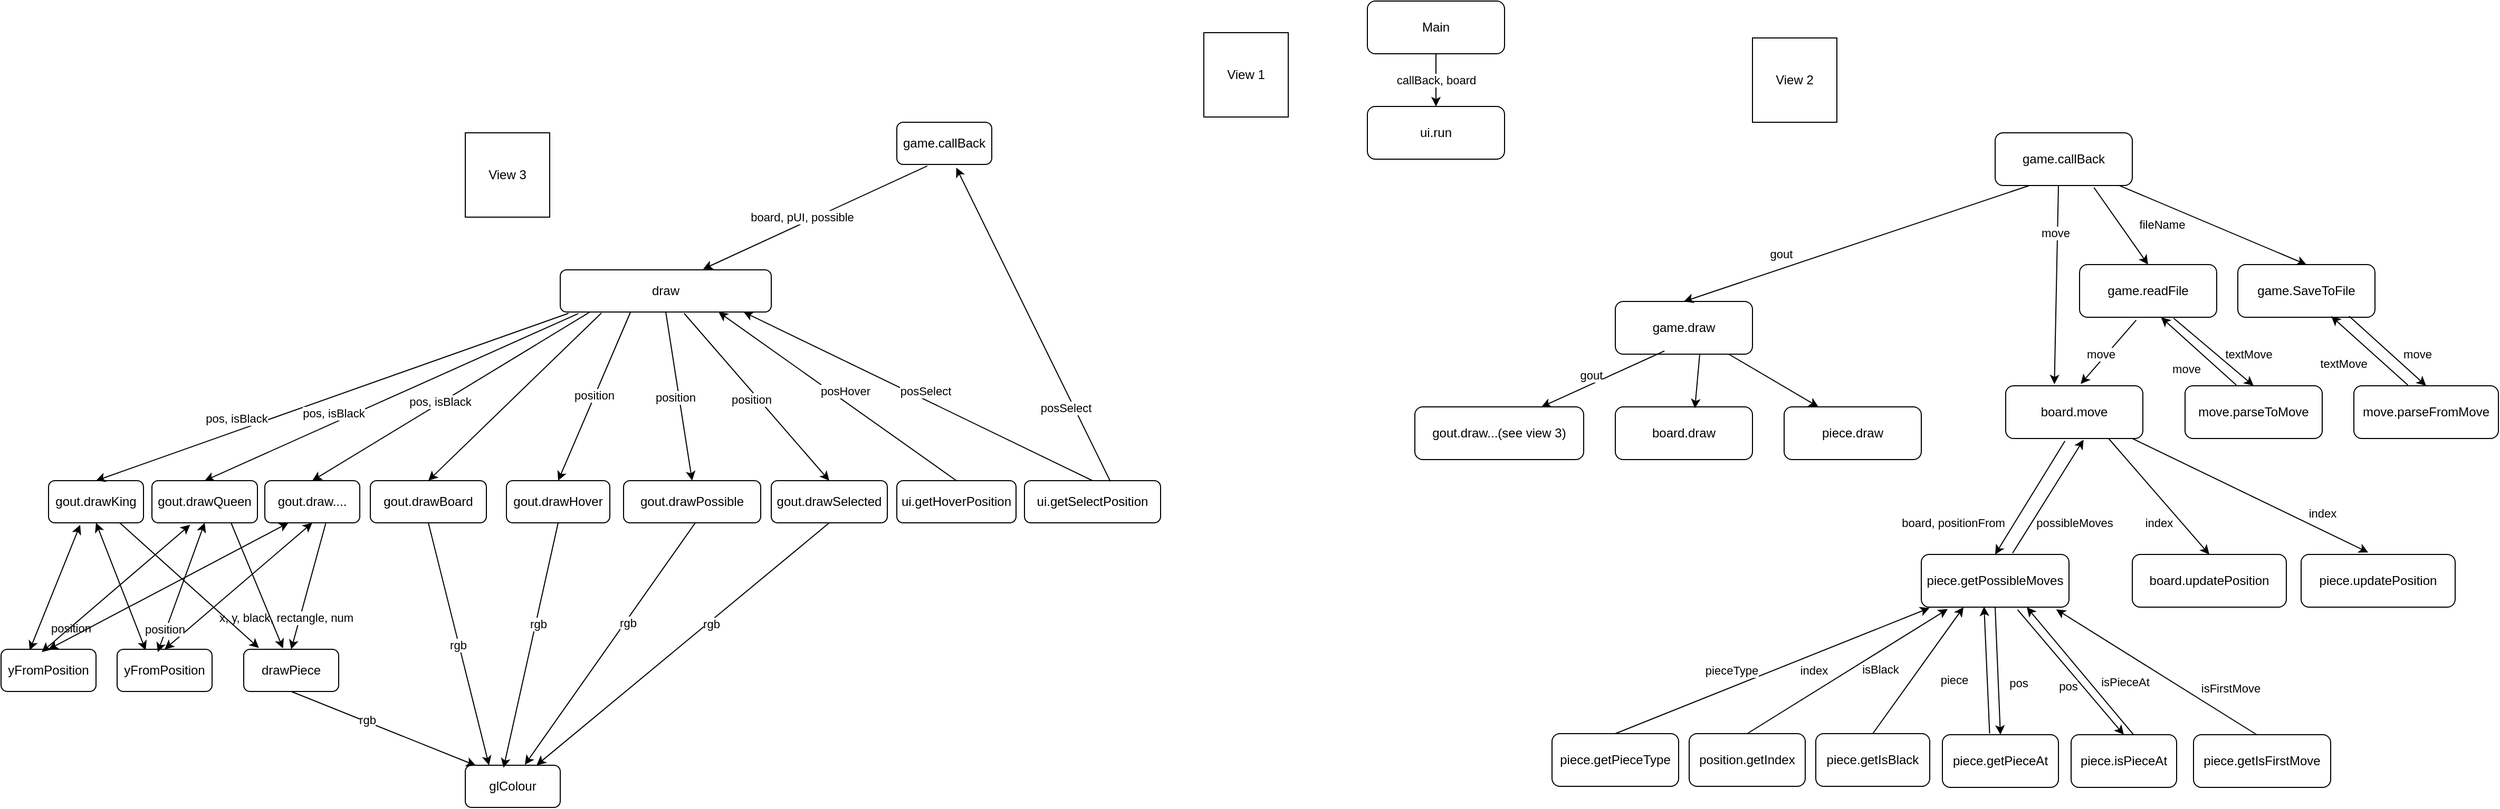 <mxfile version="24.7.16">
  <diagram id="C5RBs43oDa-KdzZeNtuy" name="Page-1">
    <mxGraphModel dx="2978" dy="951" grid="1" gridSize="10" guides="1" tooltips="1" connect="1" arrows="1" fold="1" page="1" pageScale="1" pageWidth="827" pageHeight="1169" math="0" shadow="0">
      <root>
        <mxCell id="WIyWlLk6GJQsqaUBKTNV-0" />
        <mxCell id="WIyWlLk6GJQsqaUBKTNV-1" parent="WIyWlLk6GJQsqaUBKTNV-0" />
        <mxCell id="sFm-YpRzGea-GavigfYg-17" value="callBack, board" style="edgeStyle=orthogonalEdgeStyle;rounded=0;orthogonalLoop=1;jettySize=auto;html=1;" parent="WIyWlLk6GJQsqaUBKTNV-1" source="WIyWlLk6GJQsqaUBKTNV-11" target="sFm-YpRzGea-GavigfYg-0" edge="1">
          <mxGeometry relative="1" as="geometry" />
        </mxCell>
        <mxCell id="WIyWlLk6GJQsqaUBKTNV-11" value="Main" style="rounded=1;whiteSpace=wrap;html=1;fontSize=12;glass=0;strokeWidth=1;shadow=0;" parent="WIyWlLk6GJQsqaUBKTNV-1" vertex="1">
          <mxGeometry x="-315" y="215" width="130" height="50" as="geometry" />
        </mxCell>
        <mxCell id="sFm-YpRzGea-GavigfYg-0" value="ui.run" style="rounded=1;whiteSpace=wrap;html=1;fontSize=12;glass=0;strokeWidth=1;shadow=0;" parent="WIyWlLk6GJQsqaUBKTNV-1" vertex="1">
          <mxGeometry x="-315" y="315" width="130" height="50" as="geometry" />
        </mxCell>
        <mxCell id="sFm-YpRzGea-GavigfYg-1" value="board.draw" style="rounded=1;whiteSpace=wrap;html=1;fontSize=12;glass=0;strokeWidth=1;shadow=0;" parent="WIyWlLk6GJQsqaUBKTNV-1" vertex="1">
          <mxGeometry x="-80" y="600" width="130" height="50" as="geometry" />
        </mxCell>
        <mxCell id="sFm-YpRzGea-GavigfYg-2" value="game.callBack" style="rounded=1;whiteSpace=wrap;html=1;fontSize=12;glass=0;strokeWidth=1;shadow=0;" parent="WIyWlLk6GJQsqaUBKTNV-1" vertex="1">
          <mxGeometry x="280" y="340" width="130" height="50" as="geometry" />
        </mxCell>
        <mxCell id="sFm-YpRzGea-GavigfYg-3" value="game.readFile" style="rounded=1;whiteSpace=wrap;html=1;fontSize=12;glass=0;strokeWidth=1;shadow=0;" parent="WIyWlLk6GJQsqaUBKTNV-1" vertex="1">
          <mxGeometry x="360" y="465" width="130" height="50" as="geometry" />
        </mxCell>
        <mxCell id="sFm-YpRzGea-GavigfYg-4" value="game.draw" style="rounded=1;whiteSpace=wrap;html=1;fontSize=12;glass=0;strokeWidth=1;shadow=0;" parent="WIyWlLk6GJQsqaUBKTNV-1" vertex="1">
          <mxGeometry x="-80" y="500" width="130" height="50" as="geometry" />
        </mxCell>
        <mxCell id="sFm-YpRzGea-GavigfYg-12" value="board.updatePosition" style="rounded=1;whiteSpace=wrap;html=1;fontSize=12;glass=0;strokeWidth=1;shadow=0;" parent="WIyWlLk6GJQsqaUBKTNV-1" vertex="1">
          <mxGeometry x="410" y="740" width="146" height="50" as="geometry" />
        </mxCell>
        <mxCell id="sFm-YpRzGea-GavigfYg-13" value="&lt;span style=&quot;text-align: left; text-wrap: nowrap;&quot;&gt;piece.&lt;/span&gt;&lt;span style=&quot;text-align: left; text-wrap: nowrap;&quot;&gt;getPieceAt&lt;/span&gt;" style="rounded=1;whiteSpace=wrap;html=1;fontSize=12;glass=0;strokeWidth=1;shadow=0;" parent="WIyWlLk6GJQsqaUBKTNV-1" vertex="1">
          <mxGeometry x="230" y="911" width="110" height="50" as="geometry" />
        </mxCell>
        <mxCell id="sFm-YpRzGea-GavigfYg-14" value="move.parseToMove" style="rounded=1;whiteSpace=wrap;html=1;fontSize=12;glass=0;strokeWidth=1;shadow=0;" parent="WIyWlLk6GJQsqaUBKTNV-1" vertex="1">
          <mxGeometry x="460" y="580" width="130" height="50" as="geometry" />
        </mxCell>
        <mxCell id="sFm-YpRzGea-GavigfYg-15" value="piece.getPossibleMoves" style="rounded=1;whiteSpace=wrap;html=1;fontSize=12;glass=0;strokeWidth=1;shadow=0;" parent="WIyWlLk6GJQsqaUBKTNV-1" vertex="1">
          <mxGeometry x="210" y="740" width="140" height="50" as="geometry" />
        </mxCell>
        <mxCell id="sFm-YpRzGea-GavigfYg-16" value="board.move" style="rounded=1;whiteSpace=wrap;html=1;fontSize=12;glass=0;strokeWidth=1;shadow=0;" parent="WIyWlLk6GJQsqaUBKTNV-1" vertex="1">
          <mxGeometry x="290" y="580" width="130" height="50" as="geometry" />
        </mxCell>
        <mxCell id="sFm-YpRzGea-GavigfYg-18" value="piece.draw" style="rounded=1;whiteSpace=wrap;html=1;fontSize=12;glass=0;strokeWidth=1;shadow=0;" parent="WIyWlLk6GJQsqaUBKTNV-1" vertex="1">
          <mxGeometry x="80" y="600" width="130" height="50" as="geometry" />
        </mxCell>
        <mxCell id="sFm-YpRzGea-GavigfYg-20" value="gout.draw...(see view 3)" style="rounded=1;whiteSpace=wrap;html=1;fontSize=12;glass=0;strokeWidth=1;shadow=0;" parent="WIyWlLk6GJQsqaUBKTNV-1" vertex="1">
          <mxGeometry x="-270" y="600" width="160" height="50" as="geometry" />
        </mxCell>
        <mxCell id="sFm-YpRzGea-GavigfYg-21" value="" style="endArrow=classic;html=1;rounded=0;entryX=0.75;entryY=0;entryDx=0;entryDy=0;exitX=0.358;exitY=0.94;exitDx=0;exitDy=0;exitPerimeter=0;" parent="WIyWlLk6GJQsqaUBKTNV-1" source="sFm-YpRzGea-GavigfYg-4" target="sFm-YpRzGea-GavigfYg-20" edge="1">
          <mxGeometry width="50" height="50" relative="1" as="geometry">
            <mxPoint x="-30" y="560" as="sourcePoint" />
            <mxPoint x="-60" y="600" as="targetPoint" />
          </mxGeometry>
        </mxCell>
        <mxCell id="3GuK9QYulZX3crndDD6Z-28" value="gout" style="edgeLabel;html=1;align=center;verticalAlign=middle;resizable=0;points=[];" vertex="1" connectable="0" parent="sFm-YpRzGea-GavigfYg-21">
          <mxGeometry x="-0.18" y="1" relative="1" as="geometry">
            <mxPoint x="-22" as="offset" />
          </mxGeometry>
        </mxCell>
        <mxCell id="sFm-YpRzGea-GavigfYg-22" value="" style="endArrow=classic;html=1;rounded=0;entryX=0.58;entryY=0.028;entryDx=0;entryDy=0;entryPerimeter=0;" parent="WIyWlLk6GJQsqaUBKTNV-1" target="sFm-YpRzGea-GavigfYg-1" edge="1">
          <mxGeometry width="50" height="50" relative="1" as="geometry">
            <mxPoint y="550" as="sourcePoint" />
            <mxPoint x="50" y="600" as="targetPoint" />
          </mxGeometry>
        </mxCell>
        <mxCell id="sFm-YpRzGea-GavigfYg-23" value="" style="endArrow=classic;html=1;rounded=0;entryX=0.25;entryY=0;entryDx=0;entryDy=0;" parent="WIyWlLk6GJQsqaUBKTNV-1" source="sFm-YpRzGea-GavigfYg-4" target="sFm-YpRzGea-GavigfYg-18" edge="1">
          <mxGeometry width="50" height="50" relative="1" as="geometry">
            <mxPoint x="139" y="537" as="sourcePoint" />
            <mxPoint x="30" y="590" as="targetPoint" />
          </mxGeometry>
        </mxCell>
        <mxCell id="sFm-YpRzGea-GavigfYg-24" value="" style="endArrow=classic;html=1;rounded=0;entryX=0.5;entryY=0;entryDx=0;entryDy=0;exitX=0.25;exitY=1;exitDx=0;exitDy=0;" parent="WIyWlLk6GJQsqaUBKTNV-1" source="sFm-YpRzGea-GavigfYg-2" edge="1" target="sFm-YpRzGea-GavigfYg-4">
          <mxGeometry width="50" height="50" relative="1" as="geometry">
            <mxPoint x="189" y="507" as="sourcePoint" />
            <mxPoint x="80" y="560" as="targetPoint" />
          </mxGeometry>
        </mxCell>
        <mxCell id="3GuK9QYulZX3crndDD6Z-25" value="gout" style="edgeLabel;html=1;align=center;verticalAlign=middle;resizable=0;points=[];" vertex="1" connectable="0" parent="sFm-YpRzGea-GavigfYg-24">
          <mxGeometry x="0.438" y="-2" relative="1" as="geometry">
            <mxPoint y="-12" as="offset" />
          </mxGeometry>
        </mxCell>
        <mxCell id="sFm-YpRzGea-GavigfYg-25" value="" style="endArrow=classic;html=1;rounded=0;entryX=0.5;entryY=0;entryDx=0;entryDy=0;exitX=0.72;exitY=1.037;exitDx=0;exitDy=0;exitPerimeter=0;" parent="WIyWlLk6GJQsqaUBKTNV-1" source="sFm-YpRzGea-GavigfYg-2" target="sFm-YpRzGea-GavigfYg-3" edge="1">
          <mxGeometry width="50" height="50" relative="1" as="geometry">
            <mxPoint x="363" y="390" as="sourcePoint" />
            <mxPoint x="130" y="560" as="targetPoint" />
          </mxGeometry>
        </mxCell>
        <mxCell id="3GuK9QYulZX3crndDD6Z-4" value="fileName" style="edgeLabel;html=1;align=center;verticalAlign=middle;resizable=0;points=[];" vertex="1" connectable="0" parent="sFm-YpRzGea-GavigfYg-25">
          <mxGeometry x="-0.112" y="-3" relative="1" as="geometry">
            <mxPoint x="44" y="1" as="offset" />
          </mxGeometry>
        </mxCell>
        <mxCell id="sFm-YpRzGea-GavigfYg-28" value="" style="endArrow=classic;html=1;rounded=0;entryX=0.5;entryY=0;entryDx=0;entryDy=0;exitX=0.686;exitY=1.018;exitDx=0;exitDy=0;exitPerimeter=0;" parent="WIyWlLk6GJQsqaUBKTNV-1" source="sFm-YpRzGea-GavigfYg-3" target="sFm-YpRzGea-GavigfYg-14" edge="1">
          <mxGeometry width="50" height="50" relative="1" as="geometry">
            <mxPoint x="384" y="484" as="sourcePoint" />
            <mxPoint x="410" y="620" as="targetPoint" />
          </mxGeometry>
        </mxCell>
        <mxCell id="3GuK9QYulZX3crndDD6Z-8" value="textMove" style="edgeLabel;html=1;align=center;verticalAlign=middle;resizable=0;points=[];" vertex="1" connectable="0" parent="sFm-YpRzGea-GavigfYg-28">
          <mxGeometry x="0.065" y="-1" relative="1" as="geometry">
            <mxPoint x="31" y="-1" as="offset" />
          </mxGeometry>
        </mxCell>
        <mxCell id="sFm-YpRzGea-GavigfYg-29" value="" style="endArrow=classic;html=1;rounded=0;exitX=0.432;exitY=1.048;exitDx=0;exitDy=0;exitPerimeter=0;entryX=0.5;entryY=0;entryDx=0;entryDy=0;" parent="WIyWlLk6GJQsqaUBKTNV-1" source="sFm-YpRzGea-GavigfYg-16" edge="1" target="sFm-YpRzGea-GavigfYg-15">
          <mxGeometry width="50" height="50" relative="1" as="geometry">
            <mxPoint x="490" y="680" as="sourcePoint" />
            <mxPoint x="490" y="740" as="targetPoint" />
          </mxGeometry>
        </mxCell>
        <mxCell id="3GuK9QYulZX3crndDD6Z-3" value="board, positionFrom" style="edgeLabel;html=1;align=center;verticalAlign=middle;resizable=0;points=[];" vertex="1" connectable="0" parent="sFm-YpRzGea-GavigfYg-29">
          <mxGeometry x="-0.016" y="-1" relative="1" as="geometry">
            <mxPoint x="-73" y="25" as="offset" />
          </mxGeometry>
        </mxCell>
        <mxCell id="sFm-YpRzGea-GavigfYg-30" value="" style="endArrow=classic;html=1;rounded=0;entryX=0.355;entryY=-0.029;entryDx=0;entryDy=0;entryPerimeter=0;" parent="WIyWlLk6GJQsqaUBKTNV-1" edge="1" target="sFm-YpRzGea-GavigfYg-16">
          <mxGeometry width="50" height="50" relative="1" as="geometry">
            <mxPoint x="340" y="390" as="sourcePoint" />
            <mxPoint x="450" y="620" as="targetPoint" />
          </mxGeometry>
        </mxCell>
        <mxCell id="3GuK9QYulZX3crndDD6Z-12" value="move" style="edgeLabel;html=1;align=center;verticalAlign=middle;resizable=0;points=[];" vertex="1" connectable="0" parent="sFm-YpRzGea-GavigfYg-30">
          <mxGeometry x="0.419" y="1" relative="1" as="geometry">
            <mxPoint x="-2" y="-89" as="offset" />
          </mxGeometry>
        </mxCell>
        <mxCell id="3GuK9QYulZX3crndDD6Z-1" value="" style="endArrow=classic;html=1;rounded=0;exitX=0.618;exitY=-0.025;exitDx=0;exitDy=0;exitPerimeter=0;entryX=0.568;entryY=1.022;entryDx=0;entryDy=0;entryPerimeter=0;" edge="1" parent="WIyWlLk6GJQsqaUBKTNV-1" source="sFm-YpRzGea-GavigfYg-15" target="sFm-YpRzGea-GavigfYg-16">
          <mxGeometry width="50" height="50" relative="1" as="geometry">
            <mxPoint x="426" y="632" as="sourcePoint" />
            <mxPoint x="410" y="730" as="targetPoint" />
          </mxGeometry>
        </mxCell>
        <mxCell id="3GuK9QYulZX3crndDD6Z-2" value="possibleMoves" style="edgeLabel;html=1;align=center;verticalAlign=middle;resizable=0;points=[];" vertex="1" connectable="0" parent="3GuK9QYulZX3crndDD6Z-1">
          <mxGeometry x="0.188" y="2" relative="1" as="geometry">
            <mxPoint x="20" y="36" as="offset" />
          </mxGeometry>
        </mxCell>
        <mxCell id="3GuK9QYulZX3crndDD6Z-6" value="" style="endArrow=classic;html=1;rounded=0;entryX=0.547;entryY=-0.035;entryDx=0;entryDy=0;entryPerimeter=0;exitX=0.413;exitY=1.054;exitDx=0;exitDy=0;exitPerimeter=0;" edge="1" parent="WIyWlLk6GJQsqaUBKTNV-1" source="sFm-YpRzGea-GavigfYg-3" target="sFm-YpRzGea-GavigfYg-16">
          <mxGeometry width="50" height="50" relative="1" as="geometry">
            <mxPoint x="350" y="400" as="sourcePoint" />
            <mxPoint x="346" y="679" as="targetPoint" />
          </mxGeometry>
        </mxCell>
        <mxCell id="3GuK9QYulZX3crndDD6Z-11" value="move" style="edgeLabel;html=1;align=center;verticalAlign=middle;resizable=0;points=[];" vertex="1" connectable="0" parent="3GuK9QYulZX3crndDD6Z-6">
          <mxGeometry x="-0.376" relative="1" as="geometry">
            <mxPoint x="-18" y="13" as="offset" />
          </mxGeometry>
        </mxCell>
        <mxCell id="3GuK9QYulZX3crndDD6Z-9" value="" style="endArrow=classic;html=1;rounded=0;entryX=0.594;entryY=1;entryDx=0;entryDy=0;entryPerimeter=0;exitX=0.374;exitY=-0.013;exitDx=0;exitDy=0;exitPerimeter=0;" edge="1" parent="WIyWlLk6GJQsqaUBKTNV-1" source="sFm-YpRzGea-GavigfYg-14" target="sFm-YpRzGea-GavigfYg-3">
          <mxGeometry width="50" height="50" relative="1" as="geometry">
            <mxPoint x="538.02" y="597.05" as="sourcePoint" />
            <mxPoint x="470.0" y="525.0" as="targetPoint" />
          </mxGeometry>
        </mxCell>
        <mxCell id="3GuK9QYulZX3crndDD6Z-10" value="move" style="edgeLabel;html=1;align=center;verticalAlign=middle;resizable=0;points=[];" vertex="1" connectable="0" parent="3GuK9QYulZX3crndDD6Z-9">
          <mxGeometry x="0.065" y="-1" relative="1" as="geometry">
            <mxPoint x="-11" y="19" as="offset" />
          </mxGeometry>
        </mxCell>
        <mxCell id="3GuK9QYulZX3crndDD6Z-13" value="" style="endArrow=classic;html=1;rounded=0;exitX=0.75;exitY=1;exitDx=0;exitDy=0;entryX=0.5;entryY=0;entryDx=0;entryDy=0;" edge="1" parent="WIyWlLk6GJQsqaUBKTNV-1" source="sFm-YpRzGea-GavigfYg-16" target="sFm-YpRzGea-GavigfYg-12">
          <mxGeometry width="50" height="50" relative="1" as="geometry">
            <mxPoint x="700" y="848" as="sourcePoint" />
            <mxPoint x="702" y="670" as="targetPoint" />
          </mxGeometry>
        </mxCell>
        <mxCell id="3GuK9QYulZX3crndDD6Z-14" value="index" style="edgeLabel;html=1;align=center;verticalAlign=middle;resizable=0;points=[];" vertex="1" connectable="0" parent="3GuK9QYulZX3crndDD6Z-13">
          <mxGeometry x="0.188" y="2" relative="1" as="geometry">
            <mxPoint x="-11" y="16" as="offset" />
          </mxGeometry>
        </mxCell>
        <mxCell id="3GuK9QYulZX3crndDD6Z-15" value="&lt;span style=&quot;text-align: left; text-wrap: nowrap;&quot;&gt;piece.&lt;/span&gt;&lt;span style=&quot;text-align: left; text-wrap: nowrap;&quot;&gt;isPieceAt&lt;/span&gt;" style="rounded=1;whiteSpace=wrap;html=1;fontSize=12;glass=0;strokeWidth=1;shadow=0;" vertex="1" parent="WIyWlLk6GJQsqaUBKTNV-1">
          <mxGeometry x="352" y="911" width="100" height="50" as="geometry" />
        </mxCell>
        <mxCell id="3GuK9QYulZX3crndDD6Z-16" value="" style="endArrow=classic;html=1;rounded=0;entryX=0.5;entryY=0;entryDx=0;entryDy=0;exitX=0.5;exitY=1;exitDx=0;exitDy=0;" edge="1" parent="WIyWlLk6GJQsqaUBKTNV-1" source="sFm-YpRzGea-GavigfYg-15" target="sFm-YpRzGea-GavigfYg-13">
          <mxGeometry width="50" height="50" relative="1" as="geometry">
            <mxPoint x="270" y="820" as="sourcePoint" />
            <mxPoint x="126.52" y="800.0" as="targetPoint" />
          </mxGeometry>
        </mxCell>
        <mxCell id="3GuK9QYulZX3crndDD6Z-17" value="pos" style="edgeLabel;html=1;align=center;verticalAlign=middle;resizable=0;points=[];" vertex="1" connectable="0" parent="3GuK9QYulZX3crndDD6Z-16">
          <mxGeometry x="0.188" y="2" relative="1" as="geometry">
            <mxPoint x="17" as="offset" />
          </mxGeometry>
        </mxCell>
        <mxCell id="3GuK9QYulZX3crndDD6Z-18" value="" style="endArrow=none;html=1;rounded=0;exitX=0.5;exitY=0;exitDx=0;exitDy=0;entryX=0.652;entryY=1.049;entryDx=0;entryDy=0;entryPerimeter=0;startArrow=classic;startFill=1;endFill=0;" edge="1" parent="WIyWlLk6GJQsqaUBKTNV-1" source="3GuK9QYulZX3crndDD6Z-15" target="sFm-YpRzGea-GavigfYg-15">
          <mxGeometry width="50" height="50" relative="1" as="geometry">
            <mxPoint x="477" y="890" as="sourcePoint" />
            <mxPoint x="390" y="972" as="targetPoint" />
          </mxGeometry>
        </mxCell>
        <mxCell id="3GuK9QYulZX3crndDD6Z-24" value="pos" style="edgeLabel;html=1;align=center;verticalAlign=middle;resizable=0;points=[];" vertex="1" connectable="0" parent="3GuK9QYulZX3crndDD6Z-18">
          <mxGeometry x="-0.229" y="-1" relative="1" as="geometry">
            <mxPoint x="-15" as="offset" />
          </mxGeometry>
        </mxCell>
        <mxCell id="3GuK9QYulZX3crndDD6Z-20" value="" style="endArrow=none;html=1;rounded=0;exitX=0.714;exitY=1;exitDx=0;exitDy=0;entryX=0.588;entryY=-0.009;entryDx=0;entryDy=0;entryPerimeter=0;startArrow=classic;startFill=1;endFill=0;exitPerimeter=0;" edge="1" parent="WIyWlLk6GJQsqaUBKTNV-1" source="sFm-YpRzGea-GavigfYg-15" target="3GuK9QYulZX3crndDD6Z-15">
          <mxGeometry width="50" height="50" relative="1" as="geometry">
            <mxPoint x="454" y="919" as="sourcePoint" />
            <mxPoint x="400" y="840" as="targetPoint" />
          </mxGeometry>
        </mxCell>
        <mxCell id="3GuK9QYulZX3crndDD6Z-21" value="isPieceAt" style="edgeLabel;html=1;align=center;verticalAlign=middle;resizable=0;points=[];" vertex="1" connectable="0" parent="3GuK9QYulZX3crndDD6Z-20">
          <mxGeometry x="0.03" y="2" relative="1" as="geometry">
            <mxPoint x="39" y="10" as="offset" />
          </mxGeometry>
        </mxCell>
        <mxCell id="3GuK9QYulZX3crndDD6Z-22" value="" style="endArrow=none;html=1;rounded=0;exitX=0.425;exitY=0.989;exitDx=0;exitDy=0;entryX=0.407;entryY=-0.022;entryDx=0;entryDy=0;entryPerimeter=0;startArrow=classic;startFill=1;endFill=0;exitPerimeter=0;" edge="1" parent="WIyWlLk6GJQsqaUBKTNV-1" source="sFm-YpRzGea-GavigfYg-15" target="sFm-YpRzGea-GavigfYg-13">
          <mxGeometry width="50" height="50" relative="1" as="geometry">
            <mxPoint x="220.0" y="820.0" as="sourcePoint" />
            <mxPoint x="143.95" y="897.2" as="targetPoint" />
          </mxGeometry>
        </mxCell>
        <mxCell id="3GuK9QYulZX3crndDD6Z-23" value="piece" style="edgeLabel;html=1;align=center;verticalAlign=middle;resizable=0;points=[];" vertex="1" connectable="0" parent="3GuK9QYulZX3crndDD6Z-22">
          <mxGeometry x="0.03" y="2" relative="1" as="geometry">
            <mxPoint x="-33" y="7" as="offset" />
          </mxGeometry>
        </mxCell>
        <mxCell id="3GuK9QYulZX3crndDD6Z-29" value="gout.drawHover" style="rounded=1;whiteSpace=wrap;html=1;" vertex="1" parent="WIyWlLk6GJQsqaUBKTNV-1">
          <mxGeometry x="-1131" y="670" width="98" height="40" as="geometry" />
        </mxCell>
        <mxCell id="3GuK9QYulZX3crndDD6Z-30" value="glColour" style="rounded=1;whiteSpace=wrap;html=1;" vertex="1" parent="WIyWlLk6GJQsqaUBKTNV-1">
          <mxGeometry x="-1170" y="940" width="90" height="40" as="geometry" />
        </mxCell>
        <mxCell id="3GuK9QYulZX3crndDD6Z-31" value="gout.drawBoard" style="rounded=1;whiteSpace=wrap;html=1;" vertex="1" parent="WIyWlLk6GJQsqaUBKTNV-1">
          <mxGeometry x="-1260" y="670" width="110" height="40" as="geometry" />
        </mxCell>
        <mxCell id="3GuK9QYulZX3crndDD6Z-32" value="draw" style="rounded=1;whiteSpace=wrap;html=1;" vertex="1" parent="WIyWlLk6GJQsqaUBKTNV-1">
          <mxGeometry x="-1080" y="470" width="200" height="40" as="geometry" />
        </mxCell>
        <mxCell id="3GuK9QYulZX3crndDD6Z-33" value="" style="endArrow=classic;html=1;rounded=0;exitX=0.195;exitY=1.024;exitDx=0;exitDy=0;entryX=0.5;entryY=0;entryDx=0;entryDy=0;exitPerimeter=0;" edge="1" parent="WIyWlLk6GJQsqaUBKTNV-1" source="3GuK9QYulZX3crndDD6Z-32" target="3GuK9QYulZX3crndDD6Z-31">
          <mxGeometry width="50" height="50" relative="1" as="geometry">
            <mxPoint x="-540" y="570" as="sourcePoint" />
            <mxPoint x="-810" y="740" as="targetPoint" />
          </mxGeometry>
        </mxCell>
        <mxCell id="3GuK9QYulZX3crndDD6Z-34" value="" style="endArrow=classic;html=1;rounded=0;exitX=0.333;exitY=1.003;exitDx=0;exitDy=0;entryX=0.5;entryY=0;entryDx=0;entryDy=0;exitPerimeter=0;" edge="1" parent="WIyWlLk6GJQsqaUBKTNV-1" source="3GuK9QYulZX3crndDD6Z-32" target="3GuK9QYulZX3crndDD6Z-29">
          <mxGeometry width="50" height="50" relative="1" as="geometry">
            <mxPoint x="-582" y="572" as="sourcePoint" />
            <mxPoint x="-485" y="630" as="targetPoint" />
          </mxGeometry>
        </mxCell>
        <mxCell id="3GuK9QYulZX3crndDD6Z-35" value="position" style="edgeLabel;html=1;align=center;verticalAlign=middle;resizable=0;points=[];" vertex="1" connectable="0" parent="3GuK9QYulZX3crndDD6Z-34">
          <mxGeometry x="-0.05" y="-3" relative="1" as="geometry">
            <mxPoint y="4" as="offset" />
          </mxGeometry>
        </mxCell>
        <mxCell id="3GuK9QYulZX3crndDD6Z-36" value="" style="endArrow=classic;html=1;rounded=0;exitX=0.5;exitY=1;exitDx=0;exitDy=0;entryX=0.403;entryY=0.059;entryDx=0;entryDy=0;entryPerimeter=0;" edge="1" parent="WIyWlLk6GJQsqaUBKTNV-1" source="3GuK9QYulZX3crndDD6Z-29" target="3GuK9QYulZX3crndDD6Z-30">
          <mxGeometry width="50" height="50" relative="1" as="geometry">
            <mxPoint x="-797" y="730" as="sourcePoint" />
            <mxPoint x="-770" y="795" as="targetPoint" />
          </mxGeometry>
        </mxCell>
        <mxCell id="3GuK9QYulZX3crndDD6Z-37" value="rgb" style="edgeLabel;html=1;align=center;verticalAlign=middle;resizable=0;points=[];" vertex="1" connectable="0" parent="3GuK9QYulZX3crndDD6Z-36">
          <mxGeometry x="-0.181" y="2" relative="1" as="geometry">
            <mxPoint as="offset" />
          </mxGeometry>
        </mxCell>
        <mxCell id="3GuK9QYulZX3crndDD6Z-38" value="" style="endArrow=classic;html=1;rounded=0;exitX=0.5;exitY=1;exitDx=0;exitDy=0;entryX=0.25;entryY=0;entryDx=0;entryDy=0;" edge="1" parent="WIyWlLk6GJQsqaUBKTNV-1" source="3GuK9QYulZX3crndDD6Z-31" target="3GuK9QYulZX3crndDD6Z-30">
          <mxGeometry width="50" height="50" relative="1" as="geometry">
            <mxPoint x="-685" y="725" as="sourcePoint" />
            <mxPoint x="-645" y="775" as="targetPoint" />
          </mxGeometry>
        </mxCell>
        <mxCell id="3GuK9QYulZX3crndDD6Z-39" value="rgb" style="edgeLabel;html=1;align=center;verticalAlign=middle;resizable=0;points=[];" vertex="1" connectable="0" parent="3GuK9QYulZX3crndDD6Z-38">
          <mxGeometry x="0.008" y="-1" relative="1" as="geometry">
            <mxPoint as="offset" />
          </mxGeometry>
        </mxCell>
        <mxCell id="3GuK9QYulZX3crndDD6Z-40" value="drawPiece" style="rounded=1;whiteSpace=wrap;html=1;" vertex="1" parent="WIyWlLk6GJQsqaUBKTNV-1">
          <mxGeometry x="-1380" y="830.0" width="90" height="40" as="geometry" />
        </mxCell>
        <mxCell id="3GuK9QYulZX3crndDD6Z-41" value="gout.drawPossible" style="rounded=1;whiteSpace=wrap;html=1;" vertex="1" parent="WIyWlLk6GJQsqaUBKTNV-1">
          <mxGeometry x="-1020" y="670" width="130" height="40" as="geometry" />
        </mxCell>
        <mxCell id="3GuK9QYulZX3crndDD6Z-42" value="gout.drawSelected" style="rounded=1;whiteSpace=wrap;html=1;" vertex="1" parent="WIyWlLk6GJQsqaUBKTNV-1">
          <mxGeometry x="-880" y="670" width="110" height="40" as="geometry" />
        </mxCell>
        <mxCell id="3GuK9QYulZX3crndDD6Z-43" value="ui.getHoverPosition" style="rounded=1;whiteSpace=wrap;html=1;" vertex="1" parent="WIyWlLk6GJQsqaUBKTNV-1">
          <mxGeometry x="-761" y="670" width="113" height="40" as="geometry" />
        </mxCell>
        <mxCell id="3GuK9QYulZX3crndDD6Z-44" value="" style="endArrow=classic;html=1;rounded=0;exitX=0.5;exitY=0;exitDx=0;exitDy=0;entryX=0.75;entryY=1;entryDx=0;entryDy=0;" edge="1" parent="WIyWlLk6GJQsqaUBKTNV-1" source="3GuK9QYulZX3crndDD6Z-43" target="3GuK9QYulZX3crndDD6Z-32">
          <mxGeometry width="50" height="50" relative="1" as="geometry">
            <mxPoint x="-680" y="577" as="sourcePoint" />
            <mxPoint x="-710" y="470" as="targetPoint" />
          </mxGeometry>
        </mxCell>
        <mxCell id="3GuK9QYulZX3crndDD6Z-45" value="posHover" style="edgeLabel;html=1;align=center;verticalAlign=middle;resizable=0;points=[];" vertex="1" connectable="0" parent="3GuK9QYulZX3crndDD6Z-44">
          <mxGeometry x="-0.05" y="-3" relative="1" as="geometry">
            <mxPoint y="-7" as="offset" />
          </mxGeometry>
        </mxCell>
        <mxCell id="3GuK9QYulZX3crndDD6Z-46" value="" style="endArrow=classic;html=1;rounded=0;exitX=0.587;exitY=1.031;exitDx=0;exitDy=0;entryX=0.5;entryY=0;entryDx=0;entryDy=0;exitPerimeter=0;" edge="1" parent="WIyWlLk6GJQsqaUBKTNV-1" source="3GuK9QYulZX3crndDD6Z-32" target="3GuK9QYulZX3crndDD6Z-42">
          <mxGeometry width="50" height="50" relative="1" as="geometry">
            <mxPoint x="-593" y="572" as="sourcePoint" />
            <mxPoint x="-661" y="645" as="targetPoint" />
          </mxGeometry>
        </mxCell>
        <mxCell id="3GuK9QYulZX3crndDD6Z-47" value="position" style="edgeLabel;html=1;align=center;verticalAlign=middle;resizable=0;points=[];" vertex="1" connectable="0" parent="3GuK9QYulZX3crndDD6Z-46">
          <mxGeometry x="-0.05" y="-3" relative="1" as="geometry">
            <mxPoint y="4" as="offset" />
          </mxGeometry>
        </mxCell>
        <mxCell id="3GuK9QYulZX3crndDD6Z-48" value="" style="endArrow=classic;html=1;rounded=0;exitX=0.5;exitY=1;exitDx=0;exitDy=0;entryX=0.5;entryY=0;entryDx=0;entryDy=0;" edge="1" parent="WIyWlLk6GJQsqaUBKTNV-1" source="3GuK9QYulZX3crndDD6Z-32" target="3GuK9QYulZX3crndDD6Z-41">
          <mxGeometry width="50" height="50" relative="1" as="geometry">
            <mxPoint x="-700" y="550" as="sourcePoint" />
            <mxPoint x="-870" y="623" as="targetPoint" />
          </mxGeometry>
        </mxCell>
        <mxCell id="3GuK9QYulZX3crndDD6Z-49" value="position" style="edgeLabel;html=1;align=center;verticalAlign=middle;resizable=0;points=[];" vertex="1" connectable="0" parent="3GuK9QYulZX3crndDD6Z-48">
          <mxGeometry x="-0.05" y="-3" relative="1" as="geometry">
            <mxPoint y="4" as="offset" />
          </mxGeometry>
        </mxCell>
        <mxCell id="3GuK9QYulZX3crndDD6Z-50" value="" style="endArrow=classic;html=1;rounded=0;exitX=0.5;exitY=1;exitDx=0;exitDy=0;entryX=0.75;entryY=0;entryDx=0;entryDy=0;" edge="1" parent="WIyWlLk6GJQsqaUBKTNV-1" source="3GuK9QYulZX3crndDD6Z-42" target="3GuK9QYulZX3crndDD6Z-30">
          <mxGeometry width="50" height="50" relative="1" as="geometry">
            <mxPoint x="-701" y="720" as="sourcePoint" />
            <mxPoint x="-790" y="795" as="targetPoint" />
          </mxGeometry>
        </mxCell>
        <mxCell id="3GuK9QYulZX3crndDD6Z-51" value="rgb" style="edgeLabel;html=1;align=center;verticalAlign=middle;resizable=0;points=[];" vertex="1" connectable="0" parent="3GuK9QYulZX3crndDD6Z-50">
          <mxGeometry x="-0.181" y="2" relative="1" as="geometry">
            <mxPoint as="offset" />
          </mxGeometry>
        </mxCell>
        <mxCell id="3GuK9QYulZX3crndDD6Z-52" value="" style="endArrow=classic;html=1;rounded=0;exitX=0.5;exitY=1;exitDx=0;exitDy=0;entryX=0.627;entryY=-0.011;entryDx=0;entryDy=0;entryPerimeter=0;" edge="1" parent="WIyWlLk6GJQsqaUBKTNV-1" target="3GuK9QYulZX3crndDD6Z-30">
          <mxGeometry width="50" height="50" relative="1" as="geometry">
            <mxPoint x="-952" y="710" as="sourcePoint" />
            <mxPoint x="-1144.5" y="910" as="targetPoint" />
          </mxGeometry>
        </mxCell>
        <mxCell id="3GuK9QYulZX3crndDD6Z-53" value="rgb" style="edgeLabel;html=1;align=center;verticalAlign=middle;resizable=0;points=[];" vertex="1" connectable="0" parent="3GuK9QYulZX3crndDD6Z-52">
          <mxGeometry x="-0.181" y="2" relative="1" as="geometry">
            <mxPoint as="offset" />
          </mxGeometry>
        </mxCell>
        <mxCell id="3GuK9QYulZX3crndDD6Z-54" value="ui.getSelectPosition" style="rounded=1;whiteSpace=wrap;html=1;" vertex="1" parent="WIyWlLk6GJQsqaUBKTNV-1">
          <mxGeometry x="-640" y="670" width="129" height="40" as="geometry" />
        </mxCell>
        <mxCell id="3GuK9QYulZX3crndDD6Z-55" value="" style="endArrow=classic;html=1;rounded=0;exitX=0.5;exitY=0;exitDx=0;exitDy=0;entryX=0.869;entryY=1;entryDx=0;entryDy=0;entryPerimeter=0;" edge="1" parent="WIyWlLk6GJQsqaUBKTNV-1" source="3GuK9QYulZX3crndDD6Z-54" target="3GuK9QYulZX3crndDD6Z-32">
          <mxGeometry width="50" height="50" relative="1" as="geometry">
            <mxPoint x="-1100" y="605" as="sourcePoint" />
            <mxPoint x="-1180" y="510" as="targetPoint" />
          </mxGeometry>
        </mxCell>
        <mxCell id="3GuK9QYulZX3crndDD6Z-56" value="posSelect" style="edgeLabel;html=1;align=center;verticalAlign=middle;resizable=0;points=[];" vertex="1" connectable="0" parent="3GuK9QYulZX3crndDD6Z-55">
          <mxGeometry x="-0.05" y="-3" relative="1" as="geometry">
            <mxPoint x="-3" y="-7" as="offset" />
          </mxGeometry>
        </mxCell>
        <mxCell id="3GuK9QYulZX3crndDD6Z-57" value="gout.drawQueen" style="rounded=1;whiteSpace=wrap;html=1;" vertex="1" parent="WIyWlLk6GJQsqaUBKTNV-1">
          <mxGeometry x="-1467" y="670" width="100" height="40" as="geometry" />
        </mxCell>
        <mxCell id="3GuK9QYulZX3crndDD6Z-58" value="gout.drawKing" style="rounded=1;whiteSpace=wrap;html=1;" vertex="1" parent="WIyWlLk6GJQsqaUBKTNV-1">
          <mxGeometry x="-1565" y="670" width="90" height="40" as="geometry" />
        </mxCell>
        <mxCell id="3GuK9QYulZX3crndDD6Z-59" value="" style="endArrow=none;html=1;rounded=0;exitX=0.5;exitY=0;exitDx=0;exitDy=0;entryX=0.039;entryY=1.031;entryDx=0;entryDy=0;entryPerimeter=0;startArrow=classic;startFill=1;endFill=0;" edge="1" parent="WIyWlLk6GJQsqaUBKTNV-1" source="3GuK9QYulZX3crndDD6Z-58" target="3GuK9QYulZX3crndDD6Z-32">
          <mxGeometry width="50" height="50" relative="1" as="geometry">
            <mxPoint x="-1347" y="614" as="sourcePoint" />
            <mxPoint x="-1100" y="490" as="targetPoint" />
          </mxGeometry>
        </mxCell>
        <mxCell id="3GuK9QYulZX3crndDD6Z-60" value="pos, isBlack" style="edgeLabel;html=1;align=center;verticalAlign=middle;resizable=0;points=[];" vertex="1" connectable="0" parent="3GuK9QYulZX3crndDD6Z-59">
          <mxGeometry x="-0.05" y="-3" relative="1" as="geometry">
            <mxPoint x="-81" y="13" as="offset" />
          </mxGeometry>
        </mxCell>
        <mxCell id="3GuK9QYulZX3crndDD6Z-61" value="gout.draw...." style="rounded=1;whiteSpace=wrap;html=1;" vertex="1" parent="WIyWlLk6GJQsqaUBKTNV-1">
          <mxGeometry x="-1360" y="670" width="90" height="40" as="geometry" />
        </mxCell>
        <mxCell id="3GuK9QYulZX3crndDD6Z-62" value="" style="endArrow=none;html=1;rounded=0;exitX=0.5;exitY=0;exitDx=0;exitDy=0;entryX=0.086;entryY=1.035;entryDx=0;entryDy=0;entryPerimeter=0;startArrow=classic;startFill=1;endFill=0;" edge="1" parent="WIyWlLk6GJQsqaUBKTNV-1" source="3GuK9QYulZX3crndDD6Z-57" target="3GuK9QYulZX3crndDD6Z-32">
          <mxGeometry width="50" height="50" relative="1" as="geometry">
            <mxPoint x="-1505" y="680" as="sourcePoint" />
            <mxPoint x="-1052" y="573" as="targetPoint" />
          </mxGeometry>
        </mxCell>
        <mxCell id="3GuK9QYulZX3crndDD6Z-63" value="pos, isBlack" style="edgeLabel;html=1;align=center;verticalAlign=middle;resizable=0;points=[];" vertex="1" connectable="0" parent="3GuK9QYulZX3crndDD6Z-62">
          <mxGeometry x="-0.05" y="-3" relative="1" as="geometry">
            <mxPoint x="-48" y="8" as="offset" />
          </mxGeometry>
        </mxCell>
        <mxCell id="3GuK9QYulZX3crndDD6Z-64" value="" style="endArrow=none;html=1;rounded=0;exitX=0.5;exitY=0;exitDx=0;exitDy=0;entryX=0.138;entryY=1.008;entryDx=0;entryDy=0;entryPerimeter=0;startArrow=classic;startFill=1;endFill=0;" edge="1" parent="WIyWlLk6GJQsqaUBKTNV-1" source="3GuK9QYulZX3crndDD6Z-61" target="3GuK9QYulZX3crndDD6Z-32">
          <mxGeometry width="50" height="50" relative="1" as="geometry">
            <mxPoint x="-1405" y="680" as="sourcePoint" />
            <mxPoint x="-1043" y="573" as="targetPoint" />
          </mxGeometry>
        </mxCell>
        <mxCell id="3GuK9QYulZX3crndDD6Z-65" value="pos, isBlack" style="edgeLabel;html=1;align=center;verticalAlign=middle;resizable=0;points=[];" vertex="1" connectable="0" parent="3GuK9QYulZX3crndDD6Z-64">
          <mxGeometry x="-0.05" y="-3" relative="1" as="geometry">
            <mxPoint x="-6" y="-2" as="offset" />
          </mxGeometry>
        </mxCell>
        <mxCell id="3GuK9QYulZX3crndDD6Z-66" value="yFromPosition" style="rounded=1;whiteSpace=wrap;html=1;" vertex="1" parent="WIyWlLk6GJQsqaUBKTNV-1">
          <mxGeometry x="-1500" y="830" width="90" height="40" as="geometry" />
        </mxCell>
        <mxCell id="3GuK9QYulZX3crndDD6Z-67" value="" style="endArrow=classic;html=1;rounded=0;exitX=0.5;exitY=1;exitDx=0;exitDy=0;entryX=0.111;entryY=0.006;entryDx=0;entryDy=0;entryPerimeter=0;" edge="1" parent="WIyWlLk6GJQsqaUBKTNV-1" source="3GuK9QYulZX3crndDD6Z-40" target="3GuK9QYulZX3crndDD6Z-30">
          <mxGeometry width="50" height="50" relative="1" as="geometry">
            <mxPoint x="-1106" y="780" as="sourcePoint" />
            <mxPoint x="-1070" y="910" as="targetPoint" />
          </mxGeometry>
        </mxCell>
        <mxCell id="3GuK9QYulZX3crndDD6Z-68" value="rgb" style="edgeLabel;html=1;align=center;verticalAlign=middle;resizable=0;points=[];" vertex="1" connectable="0" parent="3GuK9QYulZX3crndDD6Z-67">
          <mxGeometry x="-0.181" y="2" relative="1" as="geometry">
            <mxPoint as="offset" />
          </mxGeometry>
        </mxCell>
        <mxCell id="3GuK9QYulZX3crndDD6Z-69" value="" style="endArrow=classic;html=1;rounded=0;exitX=0.5;exitY=1;exitDx=0;exitDy=0;entryX=0.5;entryY=0;entryDx=0;entryDy=0;startArrow=classic;startFill=1;" edge="1" parent="WIyWlLk6GJQsqaUBKTNV-1" source="3GuK9QYulZX3crndDD6Z-61" target="3GuK9QYulZX3crndDD6Z-66">
          <mxGeometry width="50" height="50" relative="1" as="geometry">
            <mxPoint x="-1300" y="843.82" as="sourcePoint" />
            <mxPoint x="-1275" y="1003.82" as="targetPoint" />
          </mxGeometry>
        </mxCell>
        <mxCell id="3GuK9QYulZX3crndDD6Z-70" value="" style="endArrow=classic;html=1;rounded=0;exitX=0.5;exitY=1;exitDx=0;exitDy=0;entryX=0.428;entryY=0.065;entryDx=0;entryDy=0;entryPerimeter=0;startArrow=classic;startFill=1;" edge="1" parent="WIyWlLk6GJQsqaUBKTNV-1" source="3GuK9QYulZX3crndDD6Z-57" target="3GuK9QYulZX3crndDD6Z-66">
          <mxGeometry width="50" height="50" relative="1" as="geometry">
            <mxPoint x="-1417" y="723" as="sourcePoint" />
            <mxPoint x="-1467" y="777" as="targetPoint" />
          </mxGeometry>
        </mxCell>
        <mxCell id="3GuK9QYulZX3crndDD6Z-71" value="position" style="edgeLabel;html=1;align=center;verticalAlign=middle;resizable=0;points=[];" vertex="1" connectable="0" parent="3GuK9QYulZX3crndDD6Z-70">
          <mxGeometry x="-0.05" y="-3" relative="1" as="geometry">
            <mxPoint x="-14" y="43" as="offset" />
          </mxGeometry>
        </mxCell>
        <mxCell id="3GuK9QYulZX3crndDD6Z-72" value="" style="endArrow=classic;html=1;rounded=0;exitX=0.5;exitY=1;exitDx=0;exitDy=0;entryX=0.301;entryY=0.022;entryDx=0;entryDy=0;startArrow=classic;startFill=1;entryPerimeter=0;" edge="1" parent="WIyWlLk6GJQsqaUBKTNV-1" source="3GuK9QYulZX3crndDD6Z-58" target="3GuK9QYulZX3crndDD6Z-66">
          <mxGeometry width="50" height="50" relative="1" as="geometry">
            <mxPoint x="-1590" y="750" as="sourcePoint" />
            <mxPoint x="-1544" y="806" as="targetPoint" />
          </mxGeometry>
        </mxCell>
        <mxCell id="3GuK9QYulZX3crndDD6Z-73" value="position" style="edgeLabel;html=1;align=center;verticalAlign=middle;resizable=0;points=[];" vertex="1" connectable="0" parent="3GuK9QYulZX3crndDD6Z-72">
          <mxGeometry x="-0.05" y="-3" relative="1" as="geometry">
            <mxPoint x="-44" y="41" as="offset" />
          </mxGeometry>
        </mxCell>
        <mxCell id="3GuK9QYulZX3crndDD6Z-74" value="yFromPosition" style="rounded=1;whiteSpace=wrap;html=1;" vertex="1" parent="WIyWlLk6GJQsqaUBKTNV-1">
          <mxGeometry x="-1610" y="830" width="90" height="40" as="geometry" />
        </mxCell>
        <mxCell id="3GuK9QYulZX3crndDD6Z-75" value="" style="endArrow=classic;html=1;rounded=0;entryX=0.5;entryY=0;entryDx=0;entryDy=0;startArrow=classic;startFill=1;exitX=0.25;exitY=1;exitDx=0;exitDy=0;" edge="1" parent="WIyWlLk6GJQsqaUBKTNV-1" source="3GuK9QYulZX3crndDD6Z-61" target="3GuK9QYulZX3crndDD6Z-74">
          <mxGeometry width="50" height="50" relative="1" as="geometry">
            <mxPoint x="-1455" y="790" as="sourcePoint" />
            <mxPoint x="-1415" y="1083.82" as="targetPoint" />
          </mxGeometry>
        </mxCell>
        <mxCell id="3GuK9QYulZX3crndDD6Z-76" value="" style="endArrow=classic;html=1;rounded=0;exitX=0.362;exitY=1.048;exitDx=0;exitDy=0;entryX=0.428;entryY=0.065;entryDx=0;entryDy=0;entryPerimeter=0;startArrow=classic;startFill=1;exitPerimeter=0;" edge="1" parent="WIyWlLk6GJQsqaUBKTNV-1" source="3GuK9QYulZX3crndDD6Z-57" target="3GuK9QYulZX3crndDD6Z-74">
          <mxGeometry width="50" height="50" relative="1" as="geometry">
            <mxPoint x="-1557" y="790" as="sourcePoint" />
            <mxPoint x="-1607" y="857" as="targetPoint" />
          </mxGeometry>
        </mxCell>
        <mxCell id="3GuK9QYulZX3crndDD6Z-77" value="" style="endArrow=classic;html=1;rounded=0;exitX=0.333;exitY=1.048;exitDx=0;exitDy=0;entryX=0.301;entryY=0.022;entryDx=0;entryDy=0;startArrow=classic;startFill=1;entryPerimeter=0;exitPerimeter=0;" edge="1" parent="WIyWlLk6GJQsqaUBKTNV-1" source="3GuK9QYulZX3crndDD6Z-58" target="3GuK9QYulZX3crndDD6Z-74">
          <mxGeometry width="50" height="50" relative="1" as="geometry">
            <mxPoint x="-1660" y="790" as="sourcePoint" />
            <mxPoint x="-1684" y="886" as="targetPoint" />
          </mxGeometry>
        </mxCell>
        <mxCell id="3GuK9QYulZX3crndDD6Z-78" value="" style="endArrow=none;html=1;rounded=0;exitX=0.5;exitY=0;exitDx=0;exitDy=0;startArrow=classic;startFill=1;entryX=0.641;entryY=1.017;entryDx=0;entryDy=0;entryPerimeter=0;endFill=0;" edge="1" parent="WIyWlLk6GJQsqaUBKTNV-1" source="3GuK9QYulZX3crndDD6Z-40" target="3GuK9QYulZX3crndDD6Z-61">
          <mxGeometry width="50" height="50" relative="1" as="geometry">
            <mxPoint x="-1270" y="880" as="sourcePoint" />
            <mxPoint x="-1290" y="750" as="targetPoint" />
          </mxGeometry>
        </mxCell>
        <mxCell id="3GuK9QYulZX3crndDD6Z-79" value="&lt;span style=&quot;color: rgba(0, 0, 0, 0); font-family: monospace; font-size: 0px; text-align: start; background-color: rgb(251, 251, 251);&quot;&gt;%3CmxGraphModel%3E%3Croot%3E%3CmxCell%20id%3D%220%22%2F%3E%3CmxCell%20id%3D%221%22%20parent%3D%220%22%2F%3E%3CmxCell%20id%3D%222%22%20value%3D%22%22%20style%3D%22endArrow%3Dclassic%3Bhtml%3D1%3Brounded%3D0%3BexitX%3D0.5%3BexitY%3D1%3BexitDx%3D0%3BexitDy%3D0%3BentryX%3D0.5%3BentryY%3D0%3BentryDx%3D0%3BentryDy%3D0%3BstartArrow%3Dclassic%3BstartFill%3D1%3B%22%20edge%3D%221%22%20parent%3D%221%22%3E%3CmxGeometry%20width%3D%2250%22%20height%3D%2250%22%20relative%3D%221%22%20as%3D%22geometry%22%3E%3CmxPoint%20x%3D%22-315%22%20y%3D%22460%22%20as%3D%22sourcePoint%22%2F%3E%3CmxPoint%20x%3D%22-375%22%20y%3D%22540%22%20as%3D%22targetPoint%22%2F%3E%3C%2FmxGeometry%3E%3C%2FmxCell%3E%3CmxCell%20id%3D%223%22%20value%3D%22position%22%20style%3D%22edgeLabel%3Bhtml%3D1%3Balign%3Dcenter%3BverticalAlign%3Dmiddle%3Bresizable%3D0%3Bpoints%3D%5B%5D%3B%22%20vertex%3D%221%22%20connectable%3D%220%22%20parent%3D%222%22%3E%3CmxGeometry%20x%3D%22-0.05%22%20y%3D%22-3%22%20relative%3D%221%22%20as%3D%22geometry%22%3E%3CmxPoint%20x%3D%22-24%22%20y%3D%224%22%20as%3D%22offset%22%2F%3E%3C%2FmxGeometry%3E%3C%2FmxCell%3E%3C%2Froot%3E%3C%2FmxGraphModel%3E&lt;/span&gt;" style="edgeLabel;html=1;align=center;verticalAlign=middle;resizable=0;points=[];" vertex="1" connectable="0" parent="3GuK9QYulZX3crndDD6Z-78">
          <mxGeometry x="-0.05" y="-3" relative="1" as="geometry">
            <mxPoint x="-24" y="4" as="offset" />
          </mxGeometry>
        </mxCell>
        <mxCell id="3GuK9QYulZX3crndDD6Z-80" value="x, y, black, rectangle, num" style="edgeLabel;html=1;align=center;verticalAlign=middle;resizable=0;points=[];" vertex="1" connectable="0" parent="3GuK9QYulZX3crndDD6Z-78">
          <mxGeometry x="-0.342" relative="1" as="geometry">
            <mxPoint x="-16" y="9" as="offset" />
          </mxGeometry>
        </mxCell>
        <mxCell id="3GuK9QYulZX3crndDD6Z-81" value="" style="endArrow=none;html=1;rounded=0;exitX=0.414;exitY=-0.02;exitDx=0;exitDy=0;startArrow=classic;startFill=1;entryX=0.75;entryY=1;entryDx=0;entryDy=0;endFill=0;exitPerimeter=0;" edge="1" parent="WIyWlLk6GJQsqaUBKTNV-1" source="3GuK9QYulZX3crndDD6Z-40" target="3GuK9QYulZX3crndDD6Z-57">
          <mxGeometry width="50" height="50" relative="1" as="geometry">
            <mxPoint x="-1193" y="819" as="sourcePoint" />
            <mxPoint x="-1200" y="740" as="targetPoint" />
          </mxGeometry>
        </mxCell>
        <mxCell id="3GuK9QYulZX3crndDD6Z-82" value="&lt;span style=&quot;color: rgba(0, 0, 0, 0); font-family: monospace; font-size: 0px; text-align: start; background-color: rgb(251, 251, 251);&quot;&gt;%3CmxGraphModel%3E%3Croot%3E%3CmxCell%20id%3D%220%22%2F%3E%3CmxCell%20id%3D%221%22%20parent%3D%220%22%2F%3E%3CmxCell%20id%3D%222%22%20value%3D%22%22%20style%3D%22endArrow%3Dclassic%3Bhtml%3D1%3Brounded%3D0%3BexitX%3D0.5%3BexitY%3D1%3BexitDx%3D0%3BexitDy%3D0%3BentryX%3D0.5%3BentryY%3D0%3BentryDx%3D0%3BentryDy%3D0%3BstartArrow%3Dclassic%3BstartFill%3D1%3B%22%20edge%3D%221%22%20parent%3D%221%22%3E%3CmxGeometry%20width%3D%2250%22%20height%3D%2250%22%20relative%3D%221%22%20as%3D%22geometry%22%3E%3CmxPoint%20x%3D%22-315%22%20y%3D%22460%22%20as%3D%22sourcePoint%22%2F%3E%3CmxPoint%20x%3D%22-375%22%20y%3D%22540%22%20as%3D%22targetPoint%22%2F%3E%3C%2FmxGeometry%3E%3C%2FmxCell%3E%3CmxCell%20id%3D%223%22%20value%3D%22position%22%20style%3D%22edgeLabel%3Bhtml%3D1%3Balign%3Dcenter%3BverticalAlign%3Dmiddle%3Bresizable%3D0%3Bpoints%3D%5B%5D%3B%22%20vertex%3D%221%22%20connectable%3D%220%22%20parent%3D%222%22%3E%3CmxGeometry%20x%3D%22-0.05%22%20y%3D%22-3%22%20relative%3D%221%22%20as%3D%22geometry%22%3E%3CmxPoint%20x%3D%22-24%22%20y%3D%224%22%20as%3D%22offset%22%2F%3E%3C%2FmxGeometry%3E%3C%2FmxCell%3E%3C%2Froot%3E%3C%2FmxGraphModel%3E&lt;/span&gt;" style="edgeLabel;html=1;align=center;verticalAlign=middle;resizable=0;points=[];" vertex="1" connectable="0" parent="3GuK9QYulZX3crndDD6Z-81">
          <mxGeometry x="-0.05" y="-3" relative="1" as="geometry">
            <mxPoint x="-24" y="4" as="offset" />
          </mxGeometry>
        </mxCell>
        <mxCell id="3GuK9QYulZX3crndDD6Z-83" value="" style="endArrow=none;html=1;rounded=0;exitX=0.16;exitY=-0.03;exitDx=0;exitDy=0;startArrow=classic;startFill=1;entryX=0.75;entryY=1;entryDx=0;entryDy=0;endFill=0;exitPerimeter=0;" edge="1" parent="WIyWlLk6GJQsqaUBKTNV-1" source="3GuK9QYulZX3crndDD6Z-40" target="3GuK9QYulZX3crndDD6Z-58">
          <mxGeometry width="50" height="50" relative="1" as="geometry">
            <mxPoint x="-1421" y="922.82" as="sourcePoint" />
            <mxPoint x="-1510" y="843.82" as="targetPoint" />
          </mxGeometry>
        </mxCell>
        <mxCell id="3GuK9QYulZX3crndDD6Z-84" value="&lt;span style=&quot;color: rgba(0, 0, 0, 0); font-family: monospace; font-size: 0px; text-align: start; background-color: rgb(251, 251, 251);&quot;&gt;%3CmxGraphModel%3E%3Croot%3E%3CmxCell%20id%3D%220%22%2F%3E%3CmxCell%20id%3D%221%22%20parent%3D%220%22%2F%3E%3CmxCell%20id%3D%222%22%20value%3D%22%22%20style%3D%22endArrow%3Dclassic%3Bhtml%3D1%3Brounded%3D0%3BexitX%3D0.5%3BexitY%3D1%3BexitDx%3D0%3BexitDy%3D0%3BentryX%3D0.5%3BentryY%3D0%3BentryDx%3D0%3BentryDy%3D0%3BstartArrow%3Dclassic%3BstartFill%3D1%3B%22%20edge%3D%221%22%20parent%3D%221%22%3E%3CmxGeometry%20width%3D%2250%22%20height%3D%2250%22%20relative%3D%221%22%20as%3D%22geometry%22%3E%3CmxPoint%20x%3D%22-315%22%20y%3D%22460%22%20as%3D%22sourcePoint%22%2F%3E%3CmxPoint%20x%3D%22-375%22%20y%3D%22540%22%20as%3D%22targetPoint%22%2F%3E%3C%2FmxGeometry%3E%3C%2FmxCell%3E%3CmxCell%20id%3D%223%22%20value%3D%22position%22%20style%3D%22edgeLabel%3Bhtml%3D1%3Balign%3Dcenter%3BverticalAlign%3Dmiddle%3Bresizable%3D0%3Bpoints%3D%5B%5D%3B%22%20vertex%3D%221%22%20connectable%3D%220%22%20parent%3D%222%22%3E%3CmxGeometry%20x%3D%22-0.05%22%20y%3D%22-3%22%20relative%3D%221%22%20as%3D%22geometry%22%3E%3CmxPoint%20x%3D%22-24%22%20y%3D%224%22%20as%3D%22offset%22%2F%3E%3C%2FmxGeometry%3E%3C%2FmxCell%3E%3C%2Froot%3E%3C%2FmxGraphModel%3E&lt;/span&gt;" style="edgeLabel;html=1;align=center;verticalAlign=middle;resizable=0;points=[];" vertex="1" connectable="0" parent="3GuK9QYulZX3crndDD6Z-83">
          <mxGeometry x="-0.05" y="-3" relative="1" as="geometry">
            <mxPoint x="-24" y="4" as="offset" />
          </mxGeometry>
        </mxCell>
        <mxCell id="3GuK9QYulZX3crndDD6Z-85" value="game.callBack" style="rounded=1;whiteSpace=wrap;html=1;" vertex="1" parent="WIyWlLk6GJQsqaUBKTNV-1">
          <mxGeometry x="-761" y="330" width="90" height="40" as="geometry" />
        </mxCell>
        <mxCell id="3GuK9QYulZX3crndDD6Z-86" value="" style="endArrow=classic;html=1;rounded=0;entryX=0.677;entryY=-0.018;entryDx=0;entryDy=0;exitX=0.321;exitY=1.035;exitDx=0;exitDy=0;exitPerimeter=0;entryPerimeter=0;" edge="1" parent="WIyWlLk6GJQsqaUBKTNV-1" source="3GuK9QYulZX3crndDD6Z-85" target="3GuK9QYulZX3crndDD6Z-32">
          <mxGeometry width="50" height="50" relative="1" as="geometry">
            <mxPoint x="-686" y="287" as="sourcePoint" />
            <mxPoint x="-981" y="360" as="targetPoint" />
          </mxGeometry>
        </mxCell>
        <mxCell id="3GuK9QYulZX3crndDD6Z-87" value="board, pUI, possible" style="edgeLabel;html=1;align=center;verticalAlign=middle;resizable=0;points=[];" vertex="1" connectable="0" parent="3GuK9QYulZX3crndDD6Z-86">
          <mxGeometry x="0.461" y="-3" relative="1" as="geometry">
            <mxPoint x="37" y="-20" as="offset" />
          </mxGeometry>
        </mxCell>
        <mxCell id="3GuK9QYulZX3crndDD6Z-88" value="" style="endArrow=none;html=1;rounded=0;exitX=0.626;exitY=1.077;exitDx=0;exitDy=0;entryX=0.631;entryY=0.017;entryDx=0;entryDy=0;startArrow=classic;startFill=1;endFill=0;entryPerimeter=0;exitPerimeter=0;" edge="1" parent="WIyWlLk6GJQsqaUBKTNV-1" source="3GuK9QYulZX3crndDD6Z-85" target="3GuK9QYulZX3crndDD6Z-54">
          <mxGeometry width="50" height="50" relative="1" as="geometry">
            <mxPoint x="-533" y="420" as="sourcePoint" />
            <mxPoint x="-671" y="605" as="targetPoint" />
          </mxGeometry>
        </mxCell>
        <mxCell id="3GuK9QYulZX3crndDD6Z-89" value="posSelect" style="edgeLabel;html=1;align=center;verticalAlign=middle;resizable=0;points=[];" vertex="1" connectable="0" parent="3GuK9QYulZX3crndDD6Z-88">
          <mxGeometry x="0.266" y="-2" relative="1" as="geometry">
            <mxPoint x="13" y="38" as="offset" />
          </mxGeometry>
        </mxCell>
        <mxCell id="3GuK9QYulZX3crndDD6Z-90" value="View 3" style="whiteSpace=wrap;html=1;aspect=fixed;" vertex="1" parent="WIyWlLk6GJQsqaUBKTNV-1">
          <mxGeometry x="-1170" y="340" width="80" height="80" as="geometry" />
        </mxCell>
        <mxCell id="3GuK9QYulZX3crndDD6Z-91" value="View 1" style="whiteSpace=wrap;html=1;aspect=fixed;" vertex="1" parent="WIyWlLk6GJQsqaUBKTNV-1">
          <mxGeometry x="-470" y="245" width="80" height="80" as="geometry" />
        </mxCell>
        <mxCell id="3GuK9QYulZX3crndDD6Z-92" value="View 2" style="whiteSpace=wrap;html=1;aspect=fixed;" vertex="1" parent="WIyWlLk6GJQsqaUBKTNV-1">
          <mxGeometry x="50" y="250" width="80" height="80" as="geometry" />
        </mxCell>
        <mxCell id="3GuK9QYulZX3crndDD6Z-93" value="&lt;span style=&quot;text-align: left; text-wrap: nowrap;&quot;&gt;piece.getIsBlack&lt;/span&gt;" style="rounded=1;whiteSpace=wrap;html=1;fontSize=12;glass=0;strokeWidth=1;shadow=0;" vertex="1" parent="WIyWlLk6GJQsqaUBKTNV-1">
          <mxGeometry x="110" y="910" width="108" height="50" as="geometry" />
        </mxCell>
        <mxCell id="3GuK9QYulZX3crndDD6Z-94" value="" style="endArrow=classic;html=1;rounded=0;exitX=0.5;exitY=0;exitDx=0;exitDy=0;entryX=0.286;entryY=1;entryDx=0;entryDy=0;entryPerimeter=0;startArrow=none;startFill=0;endFill=1;" edge="1" parent="WIyWlLk6GJQsqaUBKTNV-1" source="3GuK9QYulZX3crndDD6Z-93" target="sFm-YpRzGea-GavigfYg-15">
          <mxGeometry width="50" height="50" relative="1" as="geometry">
            <mxPoint x="140" y="780" as="sourcePoint" />
            <mxPoint x="82" y="858" as="targetPoint" />
          </mxGeometry>
        </mxCell>
        <mxCell id="3GuK9QYulZX3crndDD6Z-100" value="isBlack" style="edgeLabel;html=1;align=center;verticalAlign=middle;resizable=0;points=[];" vertex="1" connectable="0" parent="3GuK9QYulZX3crndDD6Z-94">
          <mxGeometry x="0.07" y="1" relative="1" as="geometry">
            <mxPoint x="-38" y="4" as="offset" />
          </mxGeometry>
        </mxCell>
        <mxCell id="3GuK9QYulZX3crndDD6Z-96" value="&lt;span style=&quot;text-align: left; text-wrap: nowrap;&quot;&gt;piece.getIsFirstMove&lt;/span&gt;" style="rounded=1;whiteSpace=wrap;html=1;fontSize=12;glass=0;strokeWidth=1;shadow=0;" vertex="1" parent="WIyWlLk6GJQsqaUBKTNV-1">
          <mxGeometry x="468" y="911" width="130" height="50" as="geometry" />
        </mxCell>
        <mxCell id="3GuK9QYulZX3crndDD6Z-98" value="" style="endArrow=classic;html=1;rounded=0;exitX=0.464;exitY=0.005;exitDx=0;exitDy=0;entryX=0.913;entryY=1.042;entryDx=0;entryDy=0;startArrow=none;startFill=0;endFill=1;exitPerimeter=0;entryPerimeter=0;" edge="1" parent="WIyWlLk6GJQsqaUBKTNV-1" source="3GuK9QYulZX3crndDD6Z-96" target="sFm-YpRzGea-GavigfYg-15">
          <mxGeometry width="50" height="50" relative="1" as="geometry">
            <mxPoint x="63" y="910" as="sourcePoint" />
            <mxPoint x="230" y="828" as="targetPoint" />
          </mxGeometry>
        </mxCell>
        <mxCell id="3GuK9QYulZX3crndDD6Z-99" value="isFirstMove" style="edgeLabel;html=1;align=center;verticalAlign=middle;resizable=0;points=[];" vertex="1" connectable="0" parent="3GuK9QYulZX3crndDD6Z-98">
          <mxGeometry x="-0.479" y="-1" relative="1" as="geometry">
            <mxPoint x="23" y="-13" as="offset" />
          </mxGeometry>
        </mxCell>
        <mxCell id="3GuK9QYulZX3crndDD6Z-101" value="piece.updatePosition" style="rounded=1;whiteSpace=wrap;html=1;fontSize=12;glass=0;strokeWidth=1;shadow=0;" vertex="1" parent="WIyWlLk6GJQsqaUBKTNV-1">
          <mxGeometry x="570" y="740" width="146" height="50" as="geometry" />
        </mxCell>
        <mxCell id="3GuK9QYulZX3crndDD6Z-102" value="" style="endArrow=classic;html=1;rounded=0;exitX=0.924;exitY=1.001;exitDx=0;exitDy=0;entryX=0.436;entryY=-0.038;entryDx=0;entryDy=0;entryPerimeter=0;exitPerimeter=0;" edge="1" parent="WIyWlLk6GJQsqaUBKTNV-1" source="sFm-YpRzGea-GavigfYg-16" target="3GuK9QYulZX3crndDD6Z-101">
          <mxGeometry width="50" height="50" relative="1" as="geometry">
            <mxPoint x="739" y="625.5" as="sourcePoint" />
            <mxPoint x="880" y="734.5" as="targetPoint" />
          </mxGeometry>
        </mxCell>
        <mxCell id="3GuK9QYulZX3crndDD6Z-103" value="index" style="edgeLabel;html=1;align=center;verticalAlign=middle;resizable=0;points=[];" vertex="1" connectable="0" parent="3GuK9QYulZX3crndDD6Z-102">
          <mxGeometry x="0.188" y="2" relative="1" as="geometry">
            <mxPoint x="46" y="8" as="offset" />
          </mxGeometry>
        </mxCell>
        <mxCell id="3GuK9QYulZX3crndDD6Z-104" value="&lt;span style=&quot;text-align: left; text-wrap: nowrap;&quot;&gt;position.getIndex&lt;/span&gt;" style="rounded=1;whiteSpace=wrap;html=1;fontSize=12;glass=0;strokeWidth=1;shadow=0;" vertex="1" parent="WIyWlLk6GJQsqaUBKTNV-1">
          <mxGeometry x="-10" y="910" width="110" height="50" as="geometry" />
        </mxCell>
        <mxCell id="3GuK9QYulZX3crndDD6Z-105" value="" style="endArrow=classic;html=1;rounded=0;exitX=0.5;exitY=0;exitDx=0;exitDy=0;entryX=0.179;entryY=1.036;entryDx=0;entryDy=0;entryPerimeter=0;startArrow=none;startFill=0;endFill=1;" edge="1" parent="WIyWlLk6GJQsqaUBKTNV-1" source="3GuK9QYulZX3crndDD6Z-104" target="sFm-YpRzGea-GavigfYg-15">
          <mxGeometry width="50" height="50" relative="1" as="geometry">
            <mxPoint x="-40" y="880" as="sourcePoint" />
            <mxPoint x="97" y="760" as="targetPoint" />
          </mxGeometry>
        </mxCell>
        <mxCell id="3GuK9QYulZX3crndDD6Z-106" value="index" style="edgeLabel;html=1;align=center;verticalAlign=middle;resizable=0;points=[];" vertex="1" connectable="0" parent="3GuK9QYulZX3crndDD6Z-105">
          <mxGeometry x="0.07" y="1" relative="1" as="geometry">
            <mxPoint x="-38" y="4" as="offset" />
          </mxGeometry>
        </mxCell>
        <mxCell id="3GuK9QYulZX3crndDD6Z-107" value="game.SaveToFile" style="rounded=1;whiteSpace=wrap;html=1;fontSize=12;glass=0;strokeWidth=1;shadow=0;" vertex="1" parent="WIyWlLk6GJQsqaUBKTNV-1">
          <mxGeometry x="510" y="465" width="130" height="50" as="geometry" />
        </mxCell>
        <mxCell id="3GuK9QYulZX3crndDD6Z-109" value="move.parseFromMove" style="rounded=1;whiteSpace=wrap;html=1;fontSize=12;glass=0;strokeWidth=1;shadow=0;" vertex="1" parent="WIyWlLk6GJQsqaUBKTNV-1">
          <mxGeometry x="620" y="580" width="137" height="50" as="geometry" />
        </mxCell>
        <mxCell id="3GuK9QYulZX3crndDD6Z-110" value="" style="endArrow=classic;html=1;rounded=0;entryX=0.5;entryY=0;entryDx=0;entryDy=0;exitX=0.812;exitY=0.98;exitDx=0;exitDy=0;exitPerimeter=0;" edge="1" parent="WIyWlLk6GJQsqaUBKTNV-1" target="3GuK9QYulZX3crndDD6Z-109" source="3GuK9QYulZX3crndDD6Z-107">
          <mxGeometry width="50" height="50" relative="1" as="geometry">
            <mxPoint x="632" y="496" as="sourcePoint" />
            <mxPoint x="573" y="620" as="targetPoint" />
          </mxGeometry>
        </mxCell>
        <mxCell id="3GuK9QYulZX3crndDD6Z-111" value="textMove" style="edgeLabel;html=1;align=center;verticalAlign=middle;resizable=0;points=[];" vertex="1" connectable="0" parent="3GuK9QYulZX3crndDD6Z-110">
          <mxGeometry x="0.065" y="-1" relative="1" as="geometry">
            <mxPoint x="-44" y="9" as="offset" />
          </mxGeometry>
        </mxCell>
        <mxCell id="3GuK9QYulZX3crndDD6Z-112" value="" style="endArrow=classic;html=1;rounded=0;entryX=0.681;entryY=0.98;entryDx=0;entryDy=0;entryPerimeter=0;exitX=0.374;exitY=-0.013;exitDx=0;exitDy=0;exitPerimeter=0;" edge="1" parent="WIyWlLk6GJQsqaUBKTNV-1" source="3GuK9QYulZX3crndDD6Z-109" target="3GuK9QYulZX3crndDD6Z-107">
          <mxGeometry width="50" height="50" relative="1" as="geometry">
            <mxPoint x="701.02" y="597.05" as="sourcePoint" />
            <mxPoint x="620" y="495" as="targetPoint" />
          </mxGeometry>
        </mxCell>
        <mxCell id="3GuK9QYulZX3crndDD6Z-113" value="move" style="edgeLabel;html=1;align=center;verticalAlign=middle;resizable=0;points=[];" vertex="1" connectable="0" parent="3GuK9QYulZX3crndDD6Z-112">
          <mxGeometry x="0.065" y="-1" relative="1" as="geometry">
            <mxPoint x="47" y="6" as="offset" />
          </mxGeometry>
        </mxCell>
        <mxCell id="3GuK9QYulZX3crndDD6Z-114" value="" style="endArrow=classic;html=1;rounded=0;entryX=0.5;entryY=0;entryDx=0;entryDy=0;exitX=0.908;exitY=1.003;exitDx=0;exitDy=0;exitPerimeter=0;" edge="1" parent="WIyWlLk6GJQsqaUBKTNV-1" source="sFm-YpRzGea-GavigfYg-2" target="3GuK9QYulZX3crndDD6Z-107">
          <mxGeometry width="50" height="50" relative="1" as="geometry">
            <mxPoint x="420" y="380" as="sourcePoint" />
            <mxPoint x="524" y="403" as="targetPoint" />
          </mxGeometry>
        </mxCell>
        <mxCell id="3GuK9QYulZX3crndDD6Z-116" value="&lt;span style=&quot;text-align: left; text-wrap: nowrap;&quot;&gt;piece.getPieceType&lt;/span&gt;" style="rounded=1;whiteSpace=wrap;html=1;fontSize=12;glass=0;strokeWidth=1;shadow=0;" vertex="1" parent="WIyWlLk6GJQsqaUBKTNV-1">
          <mxGeometry x="-140" y="910" width="120" height="50" as="geometry" />
        </mxCell>
        <mxCell id="3GuK9QYulZX3crndDD6Z-117" value="" style="endArrow=classic;html=1;rounded=0;exitX=0.5;exitY=0;exitDx=0;exitDy=0;entryX=0.056;entryY=1.015;entryDx=0;entryDy=0;entryPerimeter=0;startArrow=none;startFill=0;endFill=1;" edge="1" parent="WIyWlLk6GJQsqaUBKTNV-1" source="3GuK9QYulZX3crndDD6Z-116" target="sFm-YpRzGea-GavigfYg-15">
          <mxGeometry width="50" height="50" relative="1" as="geometry">
            <mxPoint x="-120" y="889" as="sourcePoint" />
            <mxPoint x="97" y="770" as="targetPoint" />
          </mxGeometry>
        </mxCell>
        <mxCell id="3GuK9QYulZX3crndDD6Z-118" value="pieceType" style="edgeLabel;html=1;align=center;verticalAlign=middle;resizable=0;points=[];" vertex="1" connectable="0" parent="3GuK9QYulZX3crndDD6Z-117">
          <mxGeometry x="0.07" y="1" relative="1" as="geometry">
            <mxPoint x="-49" y="4" as="offset" />
          </mxGeometry>
        </mxCell>
      </root>
    </mxGraphModel>
  </diagram>
</mxfile>
